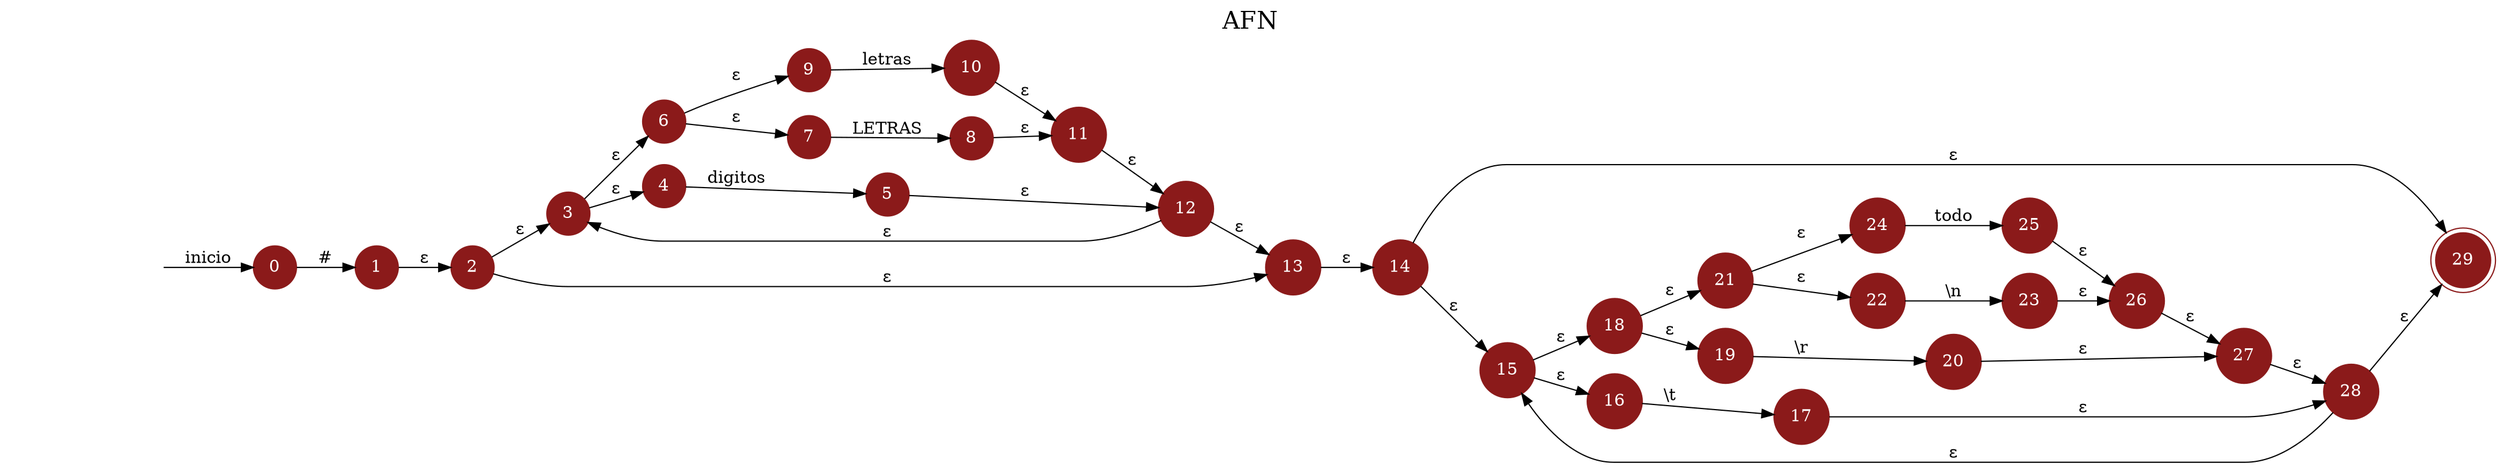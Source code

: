 digraph MetodoDeThompson {
	rankdir=LR;
	graph [label="AFN", labelloc=t, fontsize=20]; 
	node [shape=doublecircle,fontcolor=white, style=filled,color=firebrick4]; 29;
	node [shape=circle];
	node [color=firebrick4,fontcolor=white];
	edge [color=black];
	secret_node [style=invis];
	secret_node -> 0 [label="inicio"];
	0 -> 1 [label="#"];
	1 -> 2 [label="ε"];
	2 -> 3 [label="ε"];
	2 -> 13 [label="ε"];
	3 -> 6 [label="ε"];
	3 -> 4 [label="ε"];
	4 -> 5 [label="digitos"];
	5 -> 12 [label="ε"];
	6 -> 9 [label="ε"];
	6 -> 7 [label="ε"];
	7 -> 8 [label="LETRAS"];
	8 -> 11 [label="ε"];
	9 -> 10 [label="letras"];
	10 -> 11 [label="ε"];
	11 -> 12 [label="ε"];
	12 -> 3 [label="ε"];
	12 -> 13 [label="ε"];
	13 -> 14 [label="ε"];
	14 -> 15 [label="ε"];
	14 -> 29 [label="ε"];
	15 -> 18 [label="ε"];
	15 -> 16 [label="ε"];
	16 -> 17 [label="\\t"];
	17 -> 28 [label="ε"];
	18 -> 21 [label="ε"];
	18 -> 19 [label="ε"];
	19 -> 20 [label="\\r"];
	20 -> 27 [label="ε"];
	21 -> 24 [label="ε"];
	21 -> 22 [label="ε"];
	22 -> 23 [label="\\n"];
	23 -> 26 [label="ε"];
	24 -> 25 [label="todo"];
	25 -> 26 [label="ε"];
	26 -> 27 [label="ε"];
	27 -> 28 [label="ε"];
	28 -> 15 [label="ε"];
	28 -> 29 [label="ε"];
}